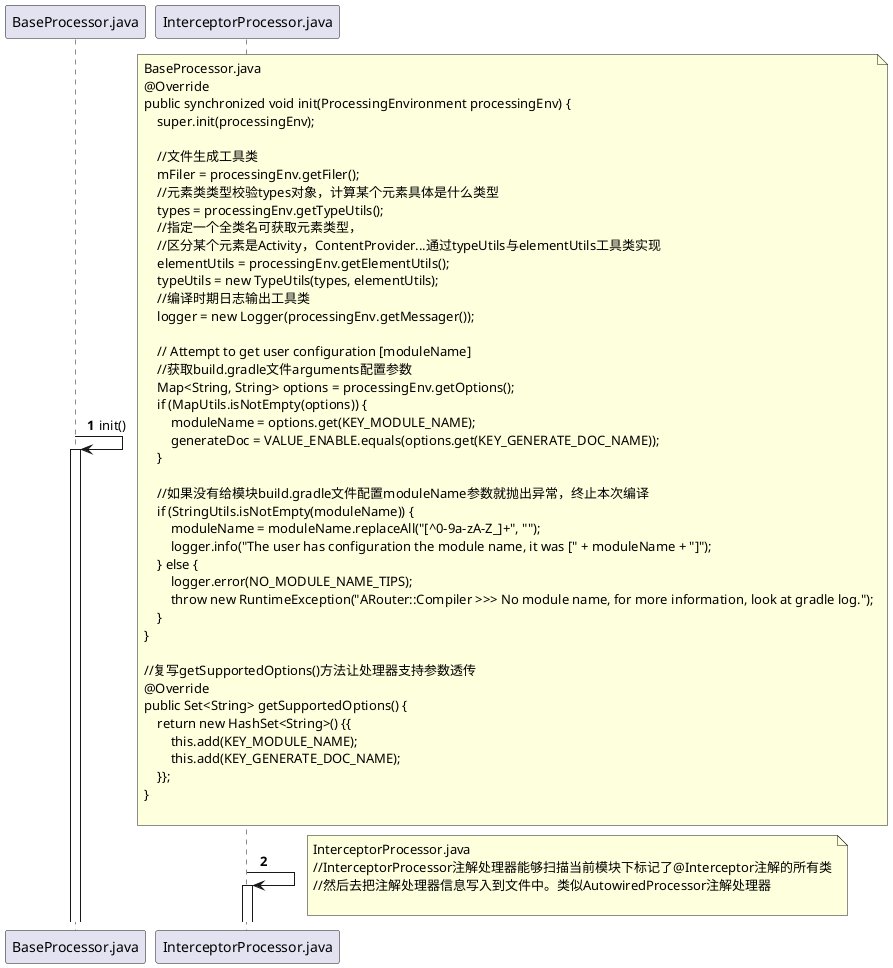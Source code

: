 @startuml
'https://plantuml.com/sequence-diagram

autonumber

BaseProcessor.java -> BaseProcessor.java: init()
activate BaseProcessor.java
note right
BaseProcessor.java
@Override
public synchronized void init(ProcessingEnvironment processingEnv) {
    super.init(processingEnv);

    //文件生成工具类
    mFiler = processingEnv.getFiler();
    //元素类类型校验types对象，计算某个元素具体是什么类型
    types = processingEnv.getTypeUtils();
    //指定一个全类名可获取元素类型，
    //区分某个元素是Activity，ContentProvider...通过typeUtils与elementUtils工具类实现
    elementUtils = processingEnv.getElementUtils();
    typeUtils = new TypeUtils(types, elementUtils);
    //编译时期日志输出工具类
    logger = new Logger(processingEnv.getMessager());

    // Attempt to get user configuration [moduleName]
    //获取build.gradle文件arguments配置参数
    Map<String, String> options = processingEnv.getOptions();
    if (MapUtils.isNotEmpty(options)) {
        moduleName = options.get(KEY_MODULE_NAME);
        generateDoc = VALUE_ENABLE.equals(options.get(KEY_GENERATE_DOC_NAME));
    }

    //如果没有给模块build.gradle文件配置moduleName参数就抛出异常，终止本次编译
    if (StringUtils.isNotEmpty(moduleName)) {
        moduleName = moduleName.replaceAll("[^0-9a-zA-Z_]+", "");
        logger.info("The user has configuration the module name, it was [" + moduleName + "]");
    } else {
        logger.error(NO_MODULE_NAME_TIPS);
        throw new RuntimeException("ARouter::Compiler >>> No module name, for more information, look at gradle log.");
    }
}

//复写getSupportedOptions()方法让处理器支持参数透传
@Override
public Set<String> getSupportedOptions() {
    return new HashSet<String>() {{
        this.add(KEY_MODULE_NAME);
        this.add(KEY_GENERATE_DOC_NAME);
    }};
}

end note


InterceptorProcessor.java -> InterceptorProcessor.java
activate InterceptorProcessor.java
note right
InterceptorProcessor.java
//InterceptorProcessor注解处理器能够扫描当前模块下标记了@Interceptor注解的所有类
//然后去把注解处理器信息写入到文件中。类似AutowiredProcessor注解处理器

end note

@enduml